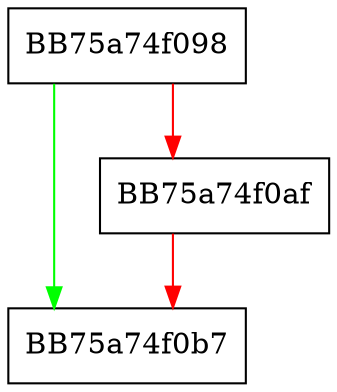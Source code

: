 digraph reset {
  node [shape="box"];
  graph [splines=ortho];
  BB75a74f098 -> BB75a74f0b7 [color="green"];
  BB75a74f098 -> BB75a74f0af [color="red"];
  BB75a74f0af -> BB75a74f0b7 [color="red"];
}